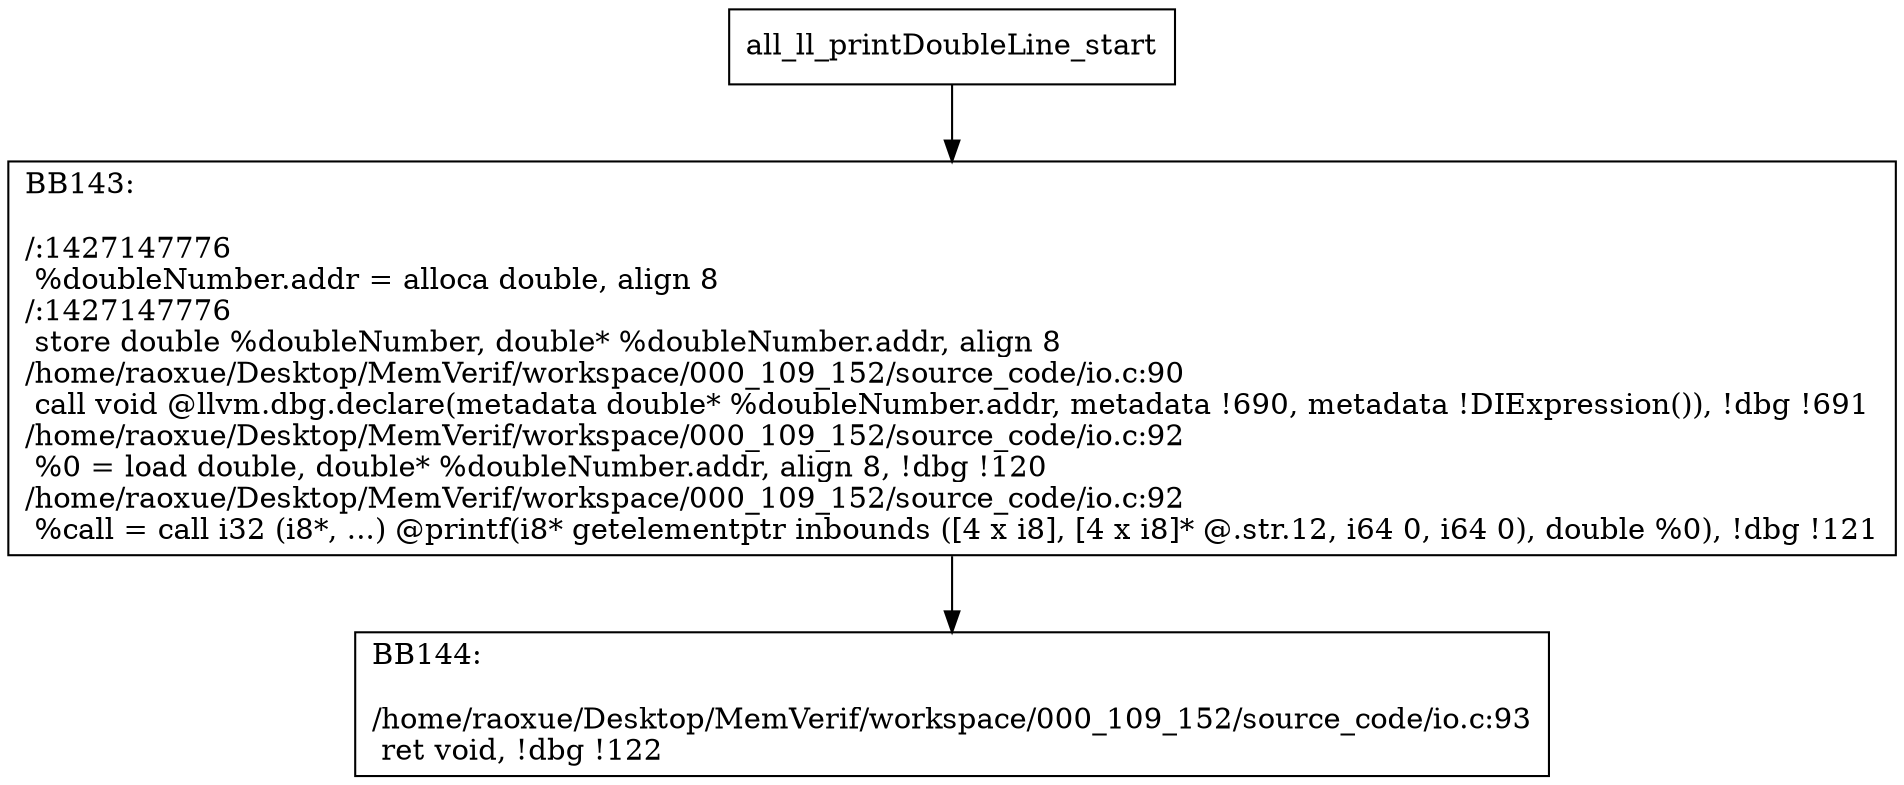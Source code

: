 digraph "CFG for'all_ll_printDoubleLine' function" {
	BBall_ll_printDoubleLine_start[shape=record,label="{all_ll_printDoubleLine_start}"];
	BBall_ll_printDoubleLine_start-> all_ll_printDoubleLineBB143;
	all_ll_printDoubleLineBB143 [shape=record, label="{BB143:\l\l/:1427147776\l
  %doubleNumber.addr = alloca double, align 8\l
/:1427147776\l
  store double %doubleNumber, double* %doubleNumber.addr, align 8\l
/home/raoxue/Desktop/MemVerif/workspace/000_109_152/source_code/io.c:90\l
  call void @llvm.dbg.declare(metadata double* %doubleNumber.addr, metadata !690, metadata !DIExpression()), !dbg !691\l
/home/raoxue/Desktop/MemVerif/workspace/000_109_152/source_code/io.c:92\l
  %0 = load double, double* %doubleNumber.addr, align 8, !dbg !120\l
/home/raoxue/Desktop/MemVerif/workspace/000_109_152/source_code/io.c:92\l
  %call = call i32 (i8*, ...) @printf(i8* getelementptr inbounds ([4 x i8], [4 x i8]* @.str.12, i64 0, i64 0), double %0), !dbg !121\l
}"];
	all_ll_printDoubleLineBB143-> all_ll_printDoubleLineBB144;
	all_ll_printDoubleLineBB144 [shape=record, label="{BB144:\l\l/home/raoxue/Desktop/MemVerif/workspace/000_109_152/source_code/io.c:93\l
  ret void, !dbg !122\l
}"];
}
